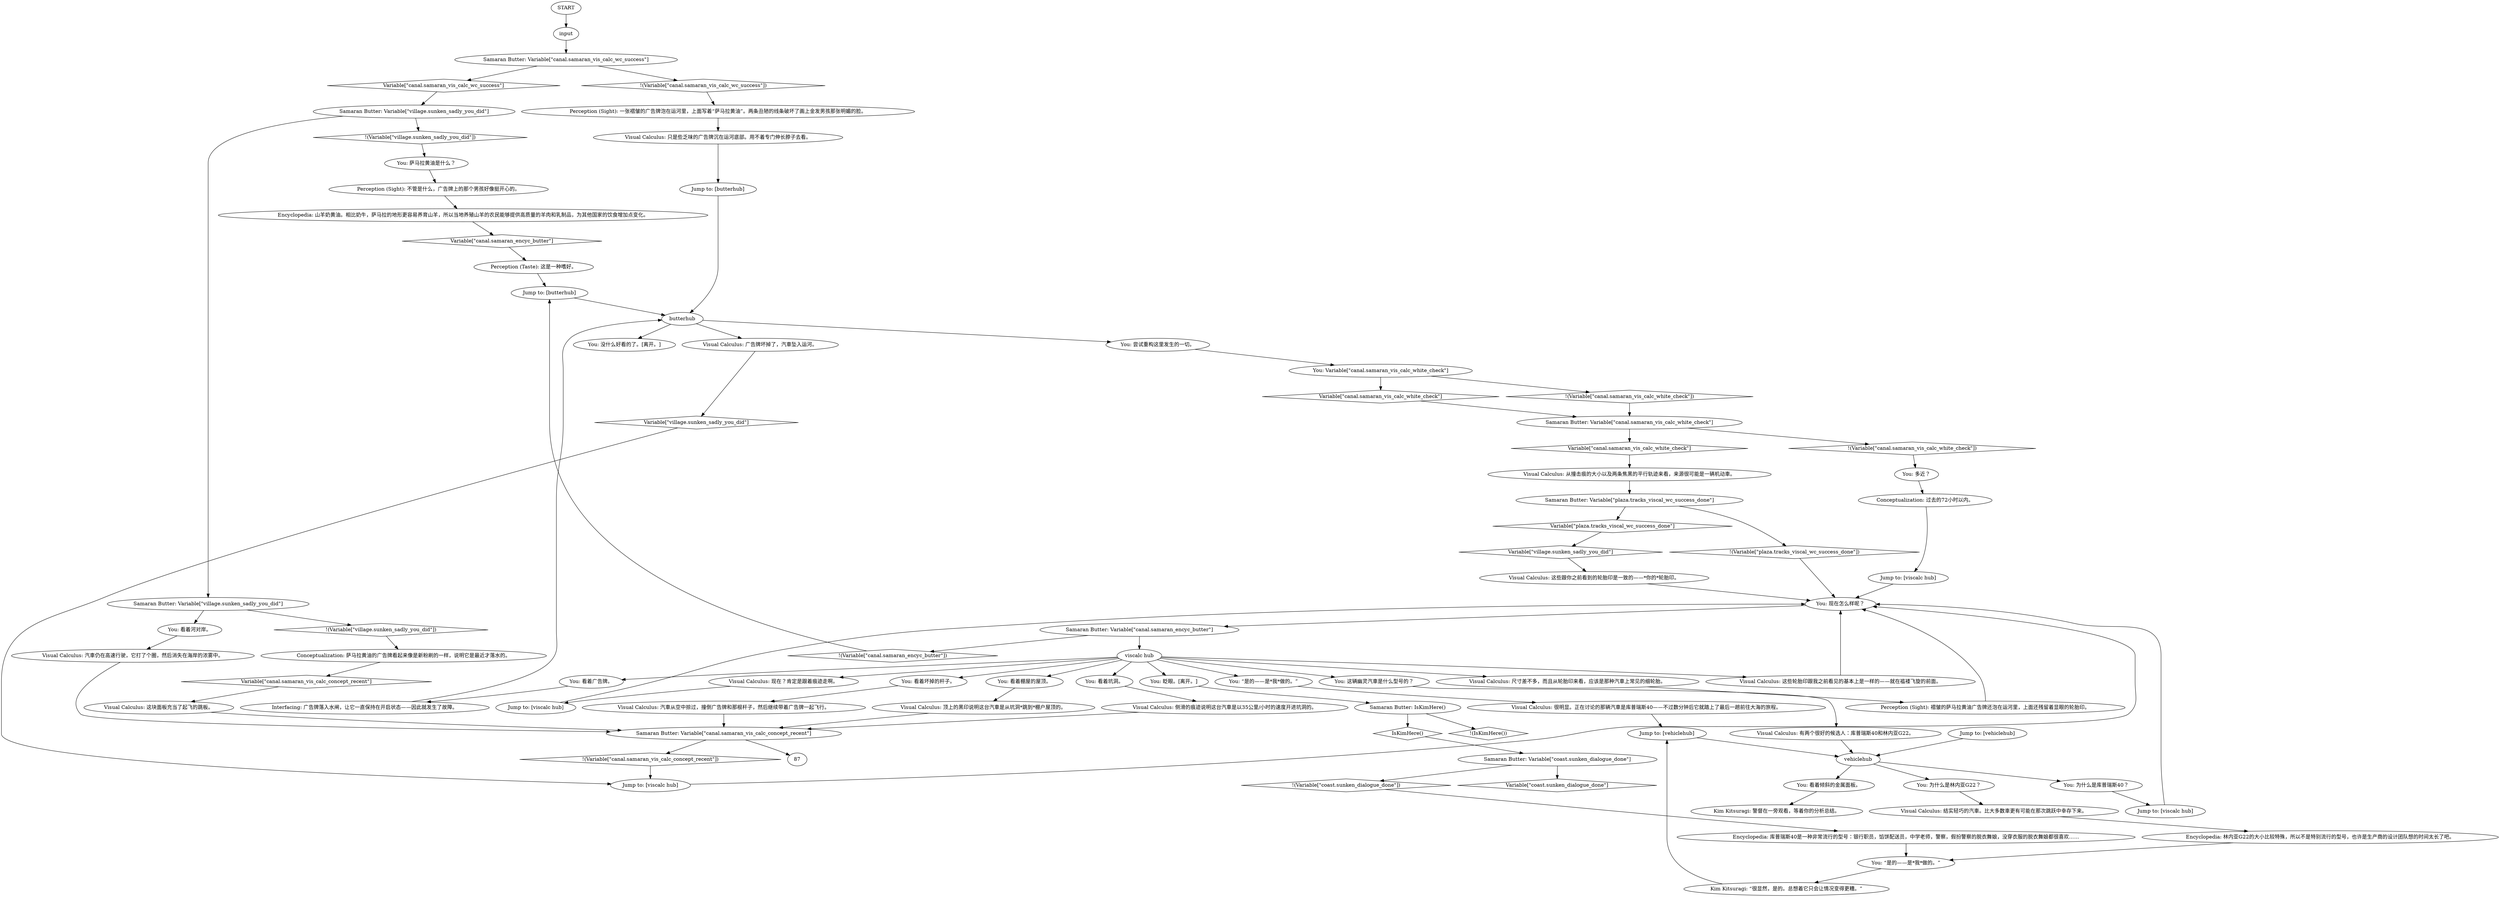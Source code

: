 # CANAL / SAMARAN BUTTER SIGN VISCAL
# You find tire tracks indicating that a car leapt over the canal.
# ==================================================
digraph G {
	  0 [label="START"];
	  1 [label="input"];
	  2 [label="Jump to: [vehiclehub]"];
	  3 [label="Samaran Butter: Variable[\"plaza.tracks_viscal_wc_success_done\"]"];
	  4 [label="Variable[\"plaza.tracks_viscal_wc_success_done\"]", shape=diamond];
	  5 [label="!(Variable[\"plaza.tracks_viscal_wc_success_done\"])", shape=diamond];
	  6 [label="butterhub"];
	  7 [label="Jump to: [butterhub]"];
	  8 [label="You: 看着广告牌。"];
	  9 [label="Samaran Butter: IsKimHere()"];
	  10 [label="IsKimHere()", shape=diamond];
	  11 [label="!(IsKimHere())", shape=diamond];
	  12 [label="You: 看着棚屋的屋顶。"];
	  13 [label="Conceptualization: 萨马拉黄油的广告牌看起来像是新粉刷的一样，说明它是最近才落水的。"];
	  14 [label="Visual Calculus: 从撞击痕的大小以及两条焦黑的平行轨迹来看，来源很可能是一辆机动車。"];
	  15 [label="You: 看着坏掉的杆子。"];
	  16 [label="Samaran Butter: Variable[\"canal.samaran_vis_calc_wc_success\"]"];
	  17 [label="Variable[\"canal.samaran_vis_calc_wc_success\"]", shape=diamond];
	  18 [label="!(Variable[\"canal.samaran_vis_calc_wc_success\"])", shape=diamond];
	  19 [label="Samaran Butter: Variable[\"coast.sunken_dialogue_done\"]"];
	  20 [label="Variable[\"coast.sunken_dialogue_done\"]", shape=diamond];
	  21 [label="!(Variable[\"coast.sunken_dialogue_done\"])", shape=diamond];
	  22 [label="You: 尝试重构这里发生的一切。"];
	  23 [label="You: Variable[\"canal.samaran_vis_calc_white_check\"]"];
	  24 [label="Variable[\"canal.samaran_vis_calc_white_check\"]", shape=diamond];
	  25 [label="!(Variable[\"canal.samaran_vis_calc_white_check\"])", shape=diamond];
	  26 [label="You: 为什么是库普瑞斯40？"];
	  27 [label="Visual Calculus: 汽車仍在高速行驶，它打了个圈，然后消失在海岸的浓雾中。"];
	  28 [label="You: “是的——是*我*做的。”"];
	  29 [label="Kim Kitsuragi: “很显然，是的。总想着它只会让情况变得更糟。”"];
	  30 [label="Encyclopedia: 山羊奶黄油。相比奶牛，萨马拉的地形更容易养育山羊，所以当地养殖山羊的农民能够提供高质量的羊肉和乳制品，为其他国家的饮食增加点变化。"];
	  31 [label="Conceptualization: 过去的72小时以内。"];
	  32 [label="Visual Calculus: 很明显。正在讨论的那辆汽車是库普瑞斯40——不过数分钟后它就踏上了最后一趟前往大海的旅程。"];
	  33 [label="Jump to: [viscalc hub]"];
	  34 [label="Perception (Taste): 这是一种嗜好。"];
	  35 [label="Visual Calculus: 有两个很好的候选人：库普瑞斯40和林内亚G22。"];
	  36 [label="Visual Calculus: 结实轻巧的汽車。比大多数車更有可能在那次跳跃中幸存下来。"];
	  37 [label="Visual Calculus: 顶上的黑印说明这台汽車是从坑洞*跳到*棚户屋顶的。"];
	  38 [label="Visual Calculus: 侧滑的痕迹说明这台汽車是以35公里/小时的速度开进坑洞的。"];
	  39 [label="Jump to: [viscalc hub]"];
	  40 [label="Jump to: [butterhub]"];
	  41 [label="You: 为什么是林内亚G22？"];
	  42 [label="Visual Calculus: 这些跟你之前看到的轮胎印是一致的——*你的*轮胎印。"];
	  43 [label="Encyclopedia: 林内亚G22的大小比较特殊，所以不是特别流行的型号，也许是生产商的设计团队想的时间太长了吧。"];
	  44 [label="Jump to: [viscalc hub]"];
	  45 [label="Samaran Butter: Variable[\"canal.samaran_vis_calc_white_check\"]"];
	  46 [label="Variable[\"canal.samaran_vis_calc_white_check\"]", shape=diamond];
	  47 [label="!(Variable[\"canal.samaran_vis_calc_white_check\"])", shape=diamond];
	  48 [label="You: 没什么好看的了。[离开。]"];
	  49 [label="You: 眨眼。[离开。]"];
	  50 [label="Visual Calculus: 汽車从空中掠过，撞倒广告牌和那根杆子，然后继续带着广告牌一起飞行。"];
	  51 [label="Perception (Sight): 一张褶皱的广告牌泡在运河里，上面写着“萨马拉黄油”。两条丑陋的线条破坏了画上金发男孩那张明媚的脸。"];
	  52 [label="vehiclehub"];
	  53 [label="Perception (Sight): 不管是什么，广告牌上的那个男孩好像挺开心的。"];
	  54 [label="You: 看着坑洞。"];
	  55 [label="Jump to: [vehiclehub]"];
	  56 [label="You: “是的——是*我*做的。”"];
	  57 [label="Visual Calculus: 这些轮胎印跟我之前看见的基本上是一样的——就在褴褛飞旋的前面。"];
	  58 [label="You: 萨马拉黄油是什么？"];
	  59 [label="Visual Calculus: 广告牌坏掉了，汽車坠入运河。"];
	  60 [label="Interfacing: 广告牌落入水闸，让它一直保持在开启状态——因此就发生了故障。"];
	  61 [label="Visual Calculus: 只是些乏味的广告牌沉在运河底部。用不着专门伸长脖子去看。"];
	  62 [label="You: 多近？"];
	  63 [label="Visual Calculus: 这块面板充当了起飞的跳板。"];
	  64 [label="Kim Kitsuragi: 警督在一旁观看，等着你的分析总结。"];
	  65 [label="Encyclopedia: 库普瑞斯40是一种非常流行的型号：银行职员，馅饼配送员，中学老师，警察，假扮警察的脱衣舞娘，没穿衣服的脱衣舞娘都很喜欢……"];
	  66 [label="Perception (Sight): 褶皱的萨马拉黄油广告牌还泡在运河里，上面还残留着显眼的轮胎印。"];
	  67 [label="Samaran Butter: Variable[\"village.sunken_sadly_you_did\"]"];
	  68 [label="Variable[\"village.sunken_sadly_you_did\"]", shape=diamond];
	  69 [label="!(Variable[\"village.sunken_sadly_you_did\"])", shape=diamond];
	  70 [label="Samaran Butter: Variable[\"village.sunken_sadly_you_did\"]"];
	  71 [label="Variable[\"village.sunken_sadly_you_did\"]", shape=diamond];
	  72 [label="!(Variable[\"village.sunken_sadly_you_did\"])", shape=diamond];
	  73 [label="You: 看着河对岸。"];
	  74 [label="Visual Calculus: 现在？肯定是跟着痕迹走啊。"];
	  75 [label="Samaran Butter: Variable[\"canal.samaran_encyc_butter\"]"];
	  76 [label="Variable[\"canal.samaran_encyc_butter\"]", shape=diamond];
	  77 [label="!(Variable[\"canal.samaran_encyc_butter\"])", shape=diamond];
	  78 [label="viscalc hub"];
	  79 [label="You: 现在怎么样呢？"];
	  80 [label="You: 看着倾斜的金属面板。"];
	  81 [label="You: 这辆幽灵汽車是什么型号的？"];
	  82 [label="Visual Calculus: 尺寸差不多，而且从轮胎印来看，应该是那种汽車上常见的细轮胎。"];
	  83 [label="Jump to: [viscalc hub]"];
	  84 [label="Samaran Butter: Variable[\"canal.samaran_vis_calc_concept_recent\"]"];
	  85 [label="Variable[\"canal.samaran_vis_calc_concept_recent\"]", shape=diamond];
	  86 [label="!(Variable[\"canal.samaran_vis_calc_concept_recent\"])", shape=diamond];
	  0 -> 1
	  1 -> 16
	  2 -> 52
	  3 -> 4
	  3 -> 5
	  4 -> 68
	  5 -> 79
	  6 -> 48
	  6 -> 59
	  6 -> 22
	  7 -> 6
	  8 -> 60
	  9 -> 10
	  9 -> 11
	  10 -> 19
	  12 -> 37
	  13 -> 85
	  14 -> 3
	  15 -> 50
	  16 -> 17
	  16 -> 18
	  17 -> 67
	  18 -> 51
	  19 -> 20
	  19 -> 21
	  21 -> 65
	  22 -> 23
	  23 -> 24
	  23 -> 25
	  24 -> 45
	  25 -> 45
	  26 -> 83
	  27 -> 84
	  28 -> 32
	  29 -> 2
	  30 -> 76
	  31 -> 33
	  32 -> 2
	  33 -> 79
	  34 -> 7
	  35 -> 52
	  36 -> 43
	  37 -> 84
	  38 -> 84
	  39 -> 79
	  40 -> 6
	  41 -> 36
	  42 -> 79
	  43 -> 56
	  44 -> 79
	  45 -> 46
	  45 -> 47
	  46 -> 14
	  47 -> 62
	  49 -> 9
	  50 -> 84
	  51 -> 61
	  52 -> 80
	  52 -> 41
	  52 -> 26
	  53 -> 30
	  54 -> 38
	  55 -> 52
	  56 -> 29
	  57 -> 79
	  58 -> 53
	  59 -> 71
	  60 -> 6
	  61 -> 40
	  62 -> 31
	  63 -> 84
	  65 -> 56
	  66 -> 79
	  67 -> 69
	  67 -> 70
	  68 -> 42
	  69 -> 58
	  70 -> 72
	  70 -> 73
	  71 -> 39
	  72 -> 13
	  73 -> 27
	  74 -> 44
	  75 -> 77
	  75 -> 78
	  76 -> 34
	  77 -> 7
	  78 -> 8
	  78 -> 74
	  78 -> 12
	  78 -> 15
	  78 -> 81
	  78 -> 82
	  78 -> 49
	  78 -> 54
	  78 -> 57
	  78 -> 28
	  79 -> 75
	  80 -> 64
	  81 -> 35
	  82 -> 66
	  83 -> 79
	  84 -> 86
	  84 -> 87
	  85 -> 63
	  86 -> 39
}

